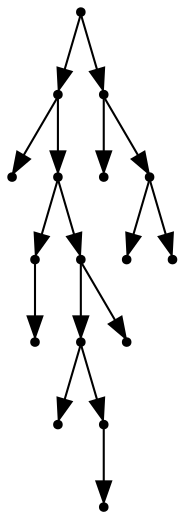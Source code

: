 digraph {
  16 [shape=point];
  10 [shape=point];
  0 [shape=point];
  9 [shape=point];
  2 [shape=point];
  1 [shape=point];
  8 [shape=point];
  6 [shape=point];
  3 [shape=point];
  5 [shape=point];
  4 [shape=point];
  7 [shape=point];
  15 [shape=point];
  11 [shape=point];
  14 [shape=point];
  12 [shape=point];
  13 [shape=point];
16 -> 10;
10 -> 0;
10 -> 9;
9 -> 2;
2 -> 1;
9 -> 8;
8 -> 6;
6 -> 3;
6 -> 5;
5 -> 4;
8 -> 7;
16 -> 15;
15 -> 11;
15 -> 14;
14 -> 12;
14 -> 13;
}
